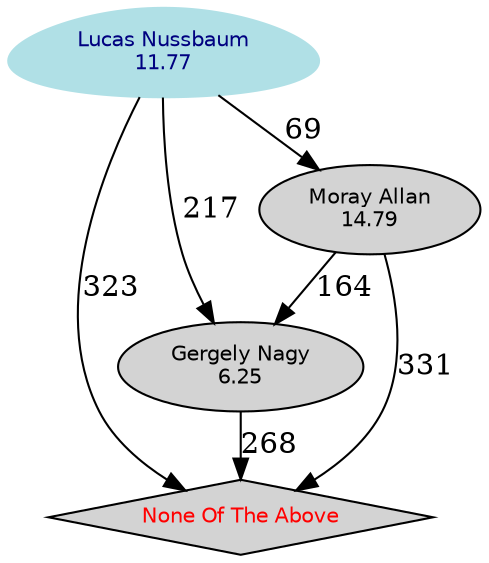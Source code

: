 digraph Results {
  ranksep=0.25;
 "Gergely Nagy\n6.25" [ style="filled" , fontname="Helvetica", fontsize=10  ];
 "Gergely Nagy\n6.25" -> "None Of The Above" [ label="268" ];
 "Moray Allan\n14.79" [ style="filled" , fontname="Helvetica", fontsize=10  ];
 "Moray Allan\n14.79" -> "Gergely Nagy\n6.25" [ label="164" ];
 "Moray Allan\n14.79" -> "None Of The Above" [ label="331" ];
 "Lucas Nussbaum\n11.77" [ style="filled" , color="powderblue", shape=egg, fontcolor="NavyBlue", fontname="Helvetica", fontsize=10  ];
 "Lucas Nussbaum\n11.77" -> "Gergely Nagy\n6.25" [ label="217" ];
 "Lucas Nussbaum\n11.77" -> "Moray Allan\n14.79" [ label="69" ];
 "Lucas Nussbaum\n11.77" -> "None Of The Above" [ label="323" ];
 "None Of The Above" [ style="filled" , shape=diamond, fontcolor="Red", fontname="Helvetica", fontsize=10  ];
}
